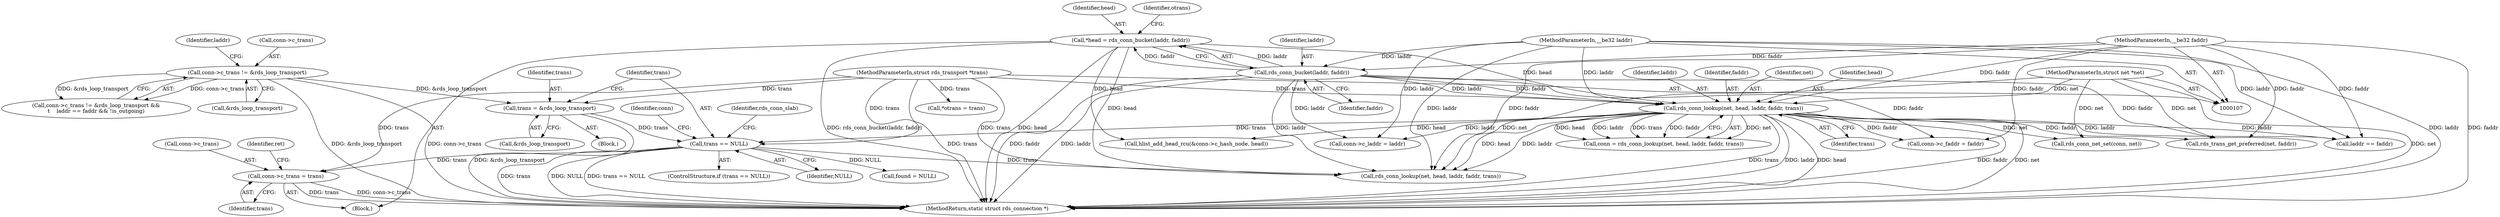 digraph "0_linux_74e98eb085889b0d2d4908f59f6e00026063014f@pointer" {
"1000299" [label="(Call,conn->c_trans = trans)"];
"1000286" [label="(Call,trans == NULL)"];
"1000281" [label="(Call,trans = &rds_loop_transport)"];
"1000160" [label="(Call,conn->c_trans != &rds_loop_transport)"];
"1000111" [label="(MethodParameterIn,struct rds_transport *trans)"];
"1000146" [label="(Call,rds_conn_lookup(net, head, laddr, faddr, trans))"];
"1000108" [label="(MethodParameterIn,struct net *net)"];
"1000121" [label="(Call,*head = rds_conn_bucket(laddr, faddr))"];
"1000123" [label="(Call,rds_conn_bucket(laddr, faddr))"];
"1000109" [label="(MethodParameterIn,__be32 laddr)"];
"1000110" [label="(MethodParameterIn,__be32 faddr)"];
"1000168" [label="(Identifier,laddr)"];
"1000282" [label="(Identifier,trans)"];
"1000287" [label="(Identifier,trans)"];
"1000148" [label="(Identifier,head)"];
"1000280" [label="(Block,)"];
"1000261" [label="(Call,rds_trans_get_preferred(net, faddr))"];
"1000110" [label="(MethodParameterIn,__be32 faddr)"];
"1000149" [label="(Identifier,laddr)"];
"1000109" [label="(MethodParameterIn,__be32 laddr)"];
"1000122" [label="(Identifier,head)"];
"1000301" [label="(Identifier,conn)"];
"1000211" [label="(Call,conn->c_faddr = faddr)"];
"1000226" [label="(Call,rds_conn_net_set(conn, net))"];
"1000108" [label="(MethodParameterIn,struct net *net)"];
"1000206" [label="(Call,conn->c_laddr = laddr)"];
"1000159" [label="(Call,conn->c_trans != &rds_loop_transport &&\n\t    laddr == faddr && !is_outgoing)"];
"1000299" [label="(Call,conn->c_trans = trans)"];
"1000161" [label="(Call,conn->c_trans)"];
"1000151" [label="(Identifier,trans)"];
"1000125" [label="(Identifier,faddr)"];
"1000285" [label="(ControlStructure,if (trans == NULL))"];
"1000288" [label="(Identifier,NULL)"];
"1000305" [label="(Identifier,ret)"];
"1000281" [label="(Call,trans = &rds_loop_transport)"];
"1000442" [label="(Call,rds_conn_lookup(net, head, laddr, faddr, trans))"];
"1000144" [label="(Call,conn = rds_conn_lookup(net, head, laddr, faddr, trans))"];
"1000131" [label="(Identifier,otrans)"];
"1000160" [label="(Call,conn->c_trans != &rds_loop_transport)"];
"1000150" [label="(Identifier,faddr)"];
"1000478" [label="(Call,hlist_add_head_rcu(&conn->c_hash_node, head))"];
"1000436" [label="(Call,found = NULL)"];
"1000164" [label="(Call,&rds_loop_transport)"];
"1000291" [label="(Identifier,rds_conn_slab)"];
"1000146" [label="(Call,rds_conn_lookup(net, head, laddr, faddr, trans))"];
"1000121" [label="(Call,*head = rds_conn_bucket(laddr, faddr))"];
"1000114" [label="(Block,)"];
"1000303" [label="(Identifier,trans)"];
"1000495" [label="(MethodReturn,static struct rds_connection *)"];
"1000286" [label="(Call,trans == NULL)"];
"1000283" [label="(Call,&rds_loop_transport)"];
"1000123" [label="(Call,rds_conn_bucket(laddr, faddr))"];
"1000130" [label="(Call,*otrans = trans)"];
"1000147" [label="(Identifier,net)"];
"1000124" [label="(Identifier,laddr)"];
"1000167" [label="(Call,laddr == faddr)"];
"1000111" [label="(MethodParameterIn,struct rds_transport *trans)"];
"1000300" [label="(Call,conn->c_trans)"];
"1000299" -> "1000114"  [label="AST: "];
"1000299" -> "1000303"  [label="CFG: "];
"1000300" -> "1000299"  [label="AST: "];
"1000303" -> "1000299"  [label="AST: "];
"1000305" -> "1000299"  [label="CFG: "];
"1000299" -> "1000495"  [label="DDG: trans"];
"1000299" -> "1000495"  [label="DDG: conn->c_trans"];
"1000286" -> "1000299"  [label="DDG: trans"];
"1000111" -> "1000299"  [label="DDG: trans"];
"1000286" -> "1000285"  [label="AST: "];
"1000286" -> "1000288"  [label="CFG: "];
"1000287" -> "1000286"  [label="AST: "];
"1000288" -> "1000286"  [label="AST: "];
"1000291" -> "1000286"  [label="CFG: "];
"1000301" -> "1000286"  [label="CFG: "];
"1000286" -> "1000495"  [label="DDG: trans == NULL"];
"1000286" -> "1000495"  [label="DDG: trans"];
"1000286" -> "1000495"  [label="DDG: NULL"];
"1000281" -> "1000286"  [label="DDG: trans"];
"1000146" -> "1000286"  [label="DDG: trans"];
"1000111" -> "1000286"  [label="DDG: trans"];
"1000286" -> "1000436"  [label="DDG: NULL"];
"1000286" -> "1000442"  [label="DDG: trans"];
"1000281" -> "1000280"  [label="AST: "];
"1000281" -> "1000283"  [label="CFG: "];
"1000282" -> "1000281"  [label="AST: "];
"1000283" -> "1000281"  [label="AST: "];
"1000287" -> "1000281"  [label="CFG: "];
"1000281" -> "1000495"  [label="DDG: &rds_loop_transport"];
"1000160" -> "1000281"  [label="DDG: &rds_loop_transport"];
"1000111" -> "1000281"  [label="DDG: trans"];
"1000160" -> "1000159"  [label="AST: "];
"1000160" -> "1000164"  [label="CFG: "];
"1000161" -> "1000160"  [label="AST: "];
"1000164" -> "1000160"  [label="AST: "];
"1000168" -> "1000160"  [label="CFG: "];
"1000159" -> "1000160"  [label="CFG: "];
"1000160" -> "1000495"  [label="DDG: &rds_loop_transport"];
"1000160" -> "1000495"  [label="DDG: conn->c_trans"];
"1000160" -> "1000159"  [label="DDG: conn->c_trans"];
"1000160" -> "1000159"  [label="DDG: &rds_loop_transport"];
"1000111" -> "1000107"  [label="AST: "];
"1000111" -> "1000495"  [label="DDG: trans"];
"1000111" -> "1000130"  [label="DDG: trans"];
"1000111" -> "1000146"  [label="DDG: trans"];
"1000111" -> "1000442"  [label="DDG: trans"];
"1000146" -> "1000144"  [label="AST: "];
"1000146" -> "1000151"  [label="CFG: "];
"1000147" -> "1000146"  [label="AST: "];
"1000148" -> "1000146"  [label="AST: "];
"1000149" -> "1000146"  [label="AST: "];
"1000150" -> "1000146"  [label="AST: "];
"1000151" -> "1000146"  [label="AST: "];
"1000144" -> "1000146"  [label="CFG: "];
"1000146" -> "1000495"  [label="DDG: trans"];
"1000146" -> "1000495"  [label="DDG: laddr"];
"1000146" -> "1000495"  [label="DDG: head"];
"1000146" -> "1000495"  [label="DDG: faddr"];
"1000146" -> "1000495"  [label="DDG: net"];
"1000146" -> "1000144"  [label="DDG: net"];
"1000146" -> "1000144"  [label="DDG: head"];
"1000146" -> "1000144"  [label="DDG: laddr"];
"1000146" -> "1000144"  [label="DDG: trans"];
"1000146" -> "1000144"  [label="DDG: faddr"];
"1000108" -> "1000146"  [label="DDG: net"];
"1000121" -> "1000146"  [label="DDG: head"];
"1000123" -> "1000146"  [label="DDG: laddr"];
"1000123" -> "1000146"  [label="DDG: faddr"];
"1000109" -> "1000146"  [label="DDG: laddr"];
"1000110" -> "1000146"  [label="DDG: faddr"];
"1000146" -> "1000167"  [label="DDG: laddr"];
"1000146" -> "1000167"  [label="DDG: faddr"];
"1000146" -> "1000206"  [label="DDG: laddr"];
"1000146" -> "1000211"  [label="DDG: faddr"];
"1000146" -> "1000226"  [label="DDG: net"];
"1000146" -> "1000261"  [label="DDG: faddr"];
"1000146" -> "1000442"  [label="DDG: head"];
"1000146" -> "1000442"  [label="DDG: laddr"];
"1000146" -> "1000478"  [label="DDG: head"];
"1000108" -> "1000107"  [label="AST: "];
"1000108" -> "1000495"  [label="DDG: net"];
"1000108" -> "1000226"  [label="DDG: net"];
"1000108" -> "1000261"  [label="DDG: net"];
"1000108" -> "1000442"  [label="DDG: net"];
"1000121" -> "1000114"  [label="AST: "];
"1000121" -> "1000123"  [label="CFG: "];
"1000122" -> "1000121"  [label="AST: "];
"1000123" -> "1000121"  [label="AST: "];
"1000131" -> "1000121"  [label="CFG: "];
"1000121" -> "1000495"  [label="DDG: rds_conn_bucket(laddr, faddr)"];
"1000121" -> "1000495"  [label="DDG: head"];
"1000123" -> "1000121"  [label="DDG: laddr"];
"1000123" -> "1000121"  [label="DDG: faddr"];
"1000121" -> "1000442"  [label="DDG: head"];
"1000121" -> "1000478"  [label="DDG: head"];
"1000123" -> "1000125"  [label="CFG: "];
"1000124" -> "1000123"  [label="AST: "];
"1000125" -> "1000123"  [label="AST: "];
"1000123" -> "1000495"  [label="DDG: faddr"];
"1000123" -> "1000495"  [label="DDG: laddr"];
"1000109" -> "1000123"  [label="DDG: laddr"];
"1000110" -> "1000123"  [label="DDG: faddr"];
"1000123" -> "1000206"  [label="DDG: laddr"];
"1000123" -> "1000211"  [label="DDG: faddr"];
"1000123" -> "1000261"  [label="DDG: faddr"];
"1000123" -> "1000442"  [label="DDG: laddr"];
"1000109" -> "1000107"  [label="AST: "];
"1000109" -> "1000495"  [label="DDG: laddr"];
"1000109" -> "1000167"  [label="DDG: laddr"];
"1000109" -> "1000206"  [label="DDG: laddr"];
"1000109" -> "1000442"  [label="DDG: laddr"];
"1000110" -> "1000107"  [label="AST: "];
"1000110" -> "1000495"  [label="DDG: faddr"];
"1000110" -> "1000167"  [label="DDG: faddr"];
"1000110" -> "1000211"  [label="DDG: faddr"];
"1000110" -> "1000261"  [label="DDG: faddr"];
"1000110" -> "1000442"  [label="DDG: faddr"];
}

